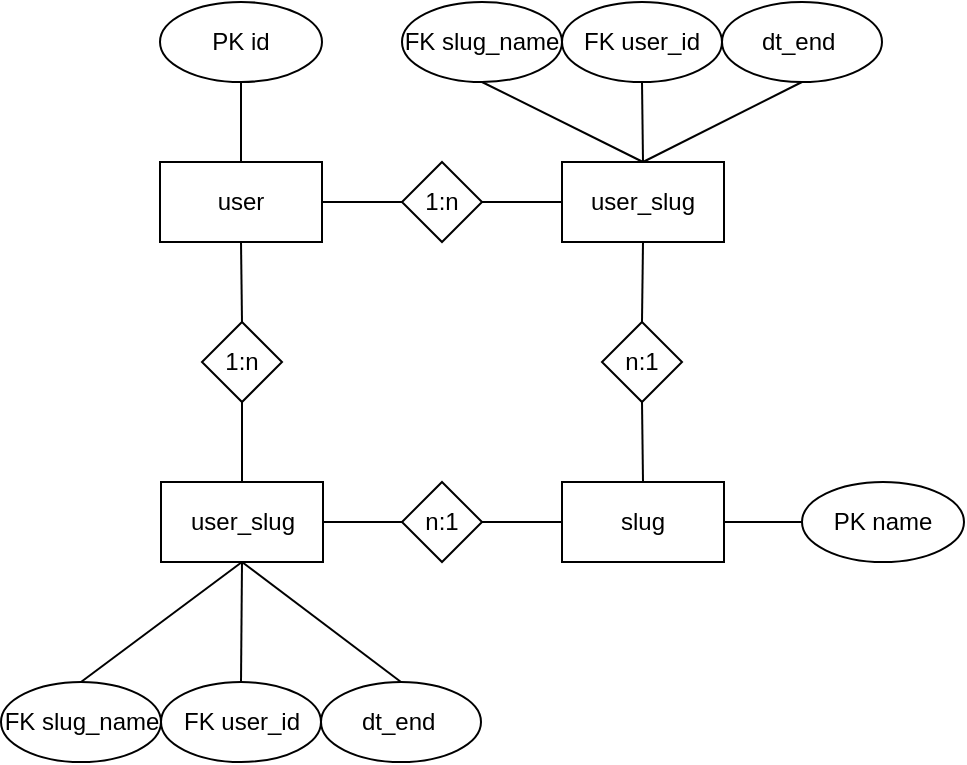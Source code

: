 <mxfile version="21.7.1" type="device">
  <diagram name="Страница — 1" id="uSHeygnSFOwc4ozRT1oA">
    <mxGraphModel dx="989" dy="546" grid="1" gridSize="10" guides="1" tooltips="1" connect="1" arrows="1" fold="1" page="1" pageScale="1" pageWidth="827" pageHeight="1169" math="0" shadow="0">
      <root>
        <mxCell id="0" />
        <mxCell id="1" parent="0" />
        <mxCell id="eRiPK2wYSvRdkzWshQ3Z-1" value="user" style="rounded=0;whiteSpace=wrap;html=1;" vertex="1" parent="1">
          <mxGeometry x="359" y="200" width="81" height="40" as="geometry" />
        </mxCell>
        <mxCell id="eRiPK2wYSvRdkzWshQ3Z-2" value="PK id" style="ellipse;whiteSpace=wrap;html=1;" vertex="1" parent="1">
          <mxGeometry x="359" y="120" width="81" height="40" as="geometry" />
        </mxCell>
        <mxCell id="eRiPK2wYSvRdkzWshQ3Z-3" value="user_slug" style="rounded=0;whiteSpace=wrap;html=1;" vertex="1" parent="1">
          <mxGeometry x="560" y="200" width="81" height="40" as="geometry" />
        </mxCell>
        <mxCell id="eRiPK2wYSvRdkzWshQ3Z-4" value="" style="endArrow=none;html=1;rounded=0;exitX=0.5;exitY=0;exitDx=0;exitDy=0;entryX=0.5;entryY=1;entryDx=0;entryDy=0;" edge="1" parent="1" source="eRiPK2wYSvRdkzWshQ3Z-1" target="eRiPK2wYSvRdkzWshQ3Z-2">
          <mxGeometry width="50" height="50" relative="1" as="geometry">
            <mxPoint x="390" y="280" as="sourcePoint" />
            <mxPoint x="440" y="230" as="targetPoint" />
          </mxGeometry>
        </mxCell>
        <mxCell id="eRiPK2wYSvRdkzWshQ3Z-5" value="1:n" style="rhombus;whiteSpace=wrap;html=1;" vertex="1" parent="1">
          <mxGeometry x="480" y="200" width="40" height="40" as="geometry" />
        </mxCell>
        <mxCell id="eRiPK2wYSvRdkzWshQ3Z-6" value="" style="endArrow=none;html=1;rounded=0;entryX=0;entryY=0.5;entryDx=0;entryDy=0;exitX=1;exitY=0.5;exitDx=0;exitDy=0;" edge="1" parent="1" source="eRiPK2wYSvRdkzWshQ3Z-1" target="eRiPK2wYSvRdkzWshQ3Z-5">
          <mxGeometry width="50" height="50" relative="1" as="geometry">
            <mxPoint x="390" y="280" as="sourcePoint" />
            <mxPoint x="440" y="230" as="targetPoint" />
          </mxGeometry>
        </mxCell>
        <mxCell id="eRiPK2wYSvRdkzWshQ3Z-7" value="" style="endArrow=none;html=1;rounded=0;entryX=0;entryY=0.5;entryDx=0;entryDy=0;exitX=1;exitY=0.5;exitDx=0;exitDy=0;" edge="1" parent="1" source="eRiPK2wYSvRdkzWshQ3Z-5" target="eRiPK2wYSvRdkzWshQ3Z-3">
          <mxGeometry width="50" height="50" relative="1" as="geometry">
            <mxPoint x="520" y="219.76" as="sourcePoint" />
            <mxPoint x="560" y="219.76" as="targetPoint" />
          </mxGeometry>
        </mxCell>
        <mxCell id="eRiPK2wYSvRdkzWshQ3Z-9" value="FK user_id" style="ellipse;whiteSpace=wrap;html=1;" vertex="1" parent="1">
          <mxGeometry x="560" y="120" width="80" height="40" as="geometry" />
        </mxCell>
        <mxCell id="eRiPK2wYSvRdkzWshQ3Z-10" value="dt_end&amp;nbsp;" style="ellipse;whiteSpace=wrap;html=1;" vertex="1" parent="1">
          <mxGeometry x="640" y="120" width="80" height="40" as="geometry" />
        </mxCell>
        <mxCell id="eRiPK2wYSvRdkzWshQ3Z-11" value="FK slug_name" style="ellipse;whiteSpace=wrap;html=1;" vertex="1" parent="1">
          <mxGeometry x="480" y="120" width="80" height="40" as="geometry" />
        </mxCell>
        <mxCell id="eRiPK2wYSvRdkzWshQ3Z-12" value="" style="endArrow=none;html=1;rounded=0;exitX=0.5;exitY=1;exitDx=0;exitDy=0;entryX=0.5;entryY=0;entryDx=0;entryDy=0;" edge="1" parent="1" source="eRiPK2wYSvRdkzWshQ3Z-9" target="eRiPK2wYSvRdkzWshQ3Z-3">
          <mxGeometry width="50" height="50" relative="1" as="geometry">
            <mxPoint x="600" y="220" as="sourcePoint" />
            <mxPoint x="650" y="170" as="targetPoint" />
          </mxGeometry>
        </mxCell>
        <mxCell id="eRiPK2wYSvRdkzWshQ3Z-13" value="" style="endArrow=none;html=1;rounded=0;entryX=0.5;entryY=1;entryDx=0;entryDy=0;exitX=0.5;exitY=0;exitDx=0;exitDy=0;" edge="1" parent="1" source="eRiPK2wYSvRdkzWshQ3Z-3" target="eRiPK2wYSvRdkzWshQ3Z-10">
          <mxGeometry width="50" height="50" relative="1" as="geometry">
            <mxPoint x="600" y="220" as="sourcePoint" />
            <mxPoint x="650" y="170" as="targetPoint" />
          </mxGeometry>
        </mxCell>
        <mxCell id="eRiPK2wYSvRdkzWshQ3Z-14" value="" style="endArrow=none;html=1;rounded=0;exitX=0.5;exitY=0;exitDx=0;exitDy=0;entryX=0.5;entryY=1;entryDx=0;entryDy=0;" edge="1" parent="1" source="eRiPK2wYSvRdkzWshQ3Z-3" target="eRiPK2wYSvRdkzWshQ3Z-11">
          <mxGeometry width="50" height="50" relative="1" as="geometry">
            <mxPoint x="600" y="220" as="sourcePoint" />
            <mxPoint x="650" y="170" as="targetPoint" />
          </mxGeometry>
        </mxCell>
        <mxCell id="eRiPK2wYSvRdkzWshQ3Z-15" value="slug" style="rounded=0;whiteSpace=wrap;html=1;" vertex="1" parent="1">
          <mxGeometry x="560" y="360" width="81" height="40" as="geometry" />
        </mxCell>
        <mxCell id="eRiPK2wYSvRdkzWshQ3Z-16" value="PK name" style="ellipse;whiteSpace=wrap;html=1;" vertex="1" parent="1">
          <mxGeometry x="680" y="360" width="81" height="40" as="geometry" />
        </mxCell>
        <mxCell id="eRiPK2wYSvRdkzWshQ3Z-17" value="" style="endArrow=none;html=1;rounded=0;exitX=1;exitY=0.5;exitDx=0;exitDy=0;entryX=0;entryY=0.5;entryDx=0;entryDy=0;" edge="1" parent="1" source="eRiPK2wYSvRdkzWshQ3Z-15" target="eRiPK2wYSvRdkzWshQ3Z-16">
          <mxGeometry width="50" height="50" relative="1" as="geometry">
            <mxPoint x="591" y="440" as="sourcePoint" />
            <mxPoint x="641" y="390" as="targetPoint" />
          </mxGeometry>
        </mxCell>
        <mxCell id="eRiPK2wYSvRdkzWshQ3Z-18" value="" style="endArrow=none;html=1;rounded=0;entryX=0.5;entryY=1;entryDx=0;entryDy=0;exitX=0.5;exitY=0;exitDx=0;exitDy=0;" edge="1" parent="1" source="eRiPK2wYSvRdkzWshQ3Z-19" target="eRiPK2wYSvRdkzWshQ3Z-3">
          <mxGeometry width="50" height="50" relative="1" as="geometry">
            <mxPoint x="570" y="280" as="sourcePoint" />
            <mxPoint x="570" y="230" as="targetPoint" />
          </mxGeometry>
        </mxCell>
        <mxCell id="eRiPK2wYSvRdkzWshQ3Z-19" value="n:1" style="rhombus;whiteSpace=wrap;html=1;" vertex="1" parent="1">
          <mxGeometry x="580" y="280" width="40" height="40" as="geometry" />
        </mxCell>
        <mxCell id="eRiPK2wYSvRdkzWshQ3Z-20" value="" style="endArrow=none;html=1;rounded=0;entryX=0.5;entryY=1;entryDx=0;entryDy=0;exitX=0.5;exitY=0;exitDx=0;exitDy=0;" edge="1" parent="1" source="eRiPK2wYSvRdkzWshQ3Z-15" target="eRiPK2wYSvRdkzWshQ3Z-19">
          <mxGeometry width="50" height="50" relative="1" as="geometry">
            <mxPoint x="510" y="350" as="sourcePoint" />
            <mxPoint x="560" y="300" as="targetPoint" />
          </mxGeometry>
        </mxCell>
        <mxCell id="eRiPK2wYSvRdkzWshQ3Z-21" value="user_slug" style="rounded=0;whiteSpace=wrap;html=1;" vertex="1" parent="1">
          <mxGeometry x="359.5" y="360" width="81" height="40" as="geometry" />
        </mxCell>
        <mxCell id="eRiPK2wYSvRdkzWshQ3Z-22" value="1:n" style="rhombus;whiteSpace=wrap;html=1;" vertex="1" parent="1">
          <mxGeometry x="380" y="280" width="40" height="40" as="geometry" />
        </mxCell>
        <mxCell id="eRiPK2wYSvRdkzWshQ3Z-23" value="" style="endArrow=none;html=1;rounded=0;entryX=0.5;entryY=0;entryDx=0;entryDy=0;exitX=0.5;exitY=1;exitDx=0;exitDy=0;" edge="1" parent="1" source="eRiPK2wYSvRdkzWshQ3Z-22" target="eRiPK2wYSvRdkzWshQ3Z-21">
          <mxGeometry width="50" height="50" relative="1" as="geometry">
            <mxPoint x="319.5" y="379.76" as="sourcePoint" />
            <mxPoint x="359.5" y="379.76" as="targetPoint" />
          </mxGeometry>
        </mxCell>
        <mxCell id="eRiPK2wYSvRdkzWshQ3Z-24" value="FK user_id" style="ellipse;whiteSpace=wrap;html=1;" vertex="1" parent="1">
          <mxGeometry x="359.5" y="460" width="80" height="40" as="geometry" />
        </mxCell>
        <mxCell id="eRiPK2wYSvRdkzWshQ3Z-25" value="dt_end&amp;nbsp;" style="ellipse;whiteSpace=wrap;html=1;" vertex="1" parent="1">
          <mxGeometry x="439.5" y="460" width="80" height="40" as="geometry" />
        </mxCell>
        <mxCell id="eRiPK2wYSvRdkzWshQ3Z-26" value="FK slug_name" style="ellipse;whiteSpace=wrap;html=1;" vertex="1" parent="1">
          <mxGeometry x="279.5" y="460" width="80" height="40" as="geometry" />
        </mxCell>
        <mxCell id="eRiPK2wYSvRdkzWshQ3Z-27" value="" style="endArrow=none;html=1;rounded=0;exitX=0.5;exitY=0;exitDx=0;exitDy=0;" edge="1" parent="1" source="eRiPK2wYSvRdkzWshQ3Z-24">
          <mxGeometry width="50" height="50" relative="1" as="geometry">
            <mxPoint x="399.5" y="380" as="sourcePoint" />
            <mxPoint x="400" y="400" as="targetPoint" />
          </mxGeometry>
        </mxCell>
        <mxCell id="eRiPK2wYSvRdkzWshQ3Z-28" value="" style="endArrow=none;html=1;rounded=0;entryX=0.5;entryY=0;entryDx=0;entryDy=0;exitX=0.5;exitY=1;exitDx=0;exitDy=0;" edge="1" parent="1" source="eRiPK2wYSvRdkzWshQ3Z-21" target="eRiPK2wYSvRdkzWshQ3Z-25">
          <mxGeometry width="50" height="50" relative="1" as="geometry">
            <mxPoint x="399.5" y="380" as="sourcePoint" />
            <mxPoint x="449.5" y="330" as="targetPoint" />
          </mxGeometry>
        </mxCell>
        <mxCell id="eRiPK2wYSvRdkzWshQ3Z-29" value="" style="endArrow=none;html=1;rounded=0;exitX=0.5;exitY=1;exitDx=0;exitDy=0;entryX=0.5;entryY=0;entryDx=0;entryDy=0;" edge="1" parent="1" source="eRiPK2wYSvRdkzWshQ3Z-21" target="eRiPK2wYSvRdkzWshQ3Z-26">
          <mxGeometry width="50" height="50" relative="1" as="geometry">
            <mxPoint x="399.5" y="380" as="sourcePoint" />
            <mxPoint x="449.5" y="330" as="targetPoint" />
          </mxGeometry>
        </mxCell>
        <mxCell id="eRiPK2wYSvRdkzWshQ3Z-30" value="" style="endArrow=none;html=1;rounded=0;entryX=1;entryY=0.5;entryDx=0;entryDy=0;exitX=0;exitY=0.5;exitDx=0;exitDy=0;" edge="1" parent="1" source="eRiPK2wYSvRdkzWshQ3Z-31" target="eRiPK2wYSvRdkzWshQ3Z-21">
          <mxGeometry width="50" height="50" relative="1" as="geometry">
            <mxPoint x="369.5" y="440" as="sourcePoint" />
            <mxPoint x="369.5" y="390" as="targetPoint" />
          </mxGeometry>
        </mxCell>
        <mxCell id="eRiPK2wYSvRdkzWshQ3Z-31" value="n:1" style="rhombus;whiteSpace=wrap;html=1;" vertex="1" parent="1">
          <mxGeometry x="480" y="360" width="40" height="40" as="geometry" />
        </mxCell>
        <mxCell id="eRiPK2wYSvRdkzWshQ3Z-32" value="" style="endArrow=none;html=1;rounded=0;exitX=0.5;exitY=0;exitDx=0;exitDy=0;entryX=0.5;entryY=1;entryDx=0;entryDy=0;" edge="1" parent="1" source="eRiPK2wYSvRdkzWshQ3Z-22" target="eRiPK2wYSvRdkzWshQ3Z-1">
          <mxGeometry width="50" height="50" relative="1" as="geometry">
            <mxPoint x="440" y="340" as="sourcePoint" />
            <mxPoint x="490" y="290" as="targetPoint" />
          </mxGeometry>
        </mxCell>
        <mxCell id="eRiPK2wYSvRdkzWshQ3Z-33" value="" style="endArrow=none;html=1;rounded=0;exitX=1;exitY=0.5;exitDx=0;exitDy=0;entryX=0;entryY=0.5;entryDx=0;entryDy=0;" edge="1" parent="1" source="eRiPK2wYSvRdkzWshQ3Z-31" target="eRiPK2wYSvRdkzWshQ3Z-15">
          <mxGeometry width="50" height="50" relative="1" as="geometry">
            <mxPoint x="440" y="340" as="sourcePoint" />
            <mxPoint x="490" y="290" as="targetPoint" />
          </mxGeometry>
        </mxCell>
      </root>
    </mxGraphModel>
  </diagram>
</mxfile>
